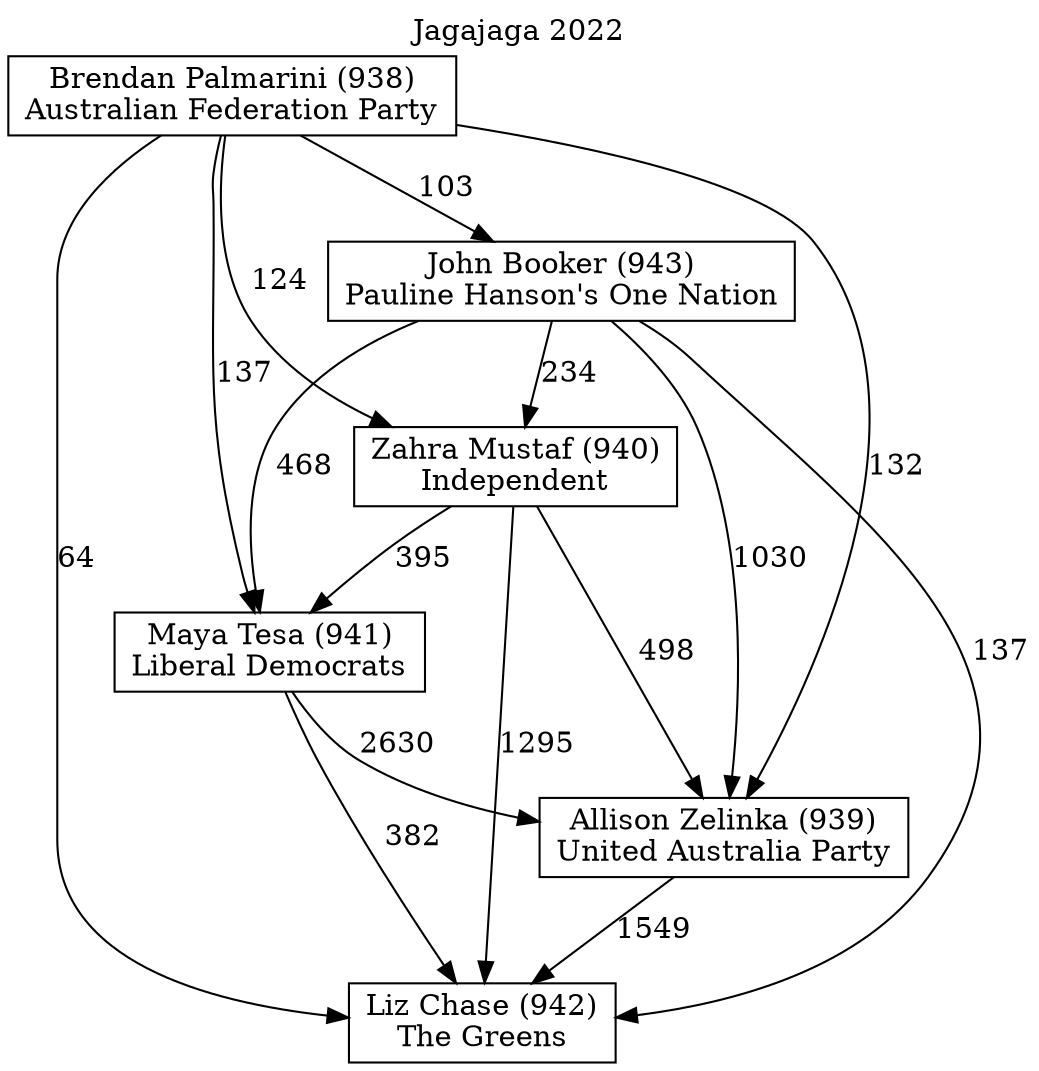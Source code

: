 // House preference flow
digraph "Liz Chase (942)_Jagajaga_2022" {
	graph [label="Jagajaga 2022" labelloc=t mclimit=10]
	node [shape=box]
	"Zahra Mustaf (940)" [label="Zahra Mustaf (940)
Independent"]
	"Brendan Palmarini (938)" [label="Brendan Palmarini (938)
Australian Federation Party"]
	"Maya Tesa (941)" [label="Maya Tesa (941)
Liberal Democrats"]
	"John Booker (943)" [label="John Booker (943)
Pauline Hanson's One Nation"]
	"Liz Chase (942)" [label="Liz Chase (942)
The Greens"]
	"Allison Zelinka (939)" [label="Allison Zelinka (939)
United Australia Party"]
	"John Booker (943)" -> "Zahra Mustaf (940)" [label=234]
	"Brendan Palmarini (938)" -> "Zahra Mustaf (940)" [label=124]
	"Zahra Mustaf (940)" -> "Allison Zelinka (939)" [label=498]
	"Allison Zelinka (939)" -> "Liz Chase (942)" [label=1549]
	"John Booker (943)" -> "Allison Zelinka (939)" [label=1030]
	"John Booker (943)" -> "Maya Tesa (941)" [label=468]
	"Brendan Palmarini (938)" -> "Maya Tesa (941)" [label=137]
	"Zahra Mustaf (940)" -> "Liz Chase (942)" [label=1295]
	"Zahra Mustaf (940)" -> "Maya Tesa (941)" [label=395]
	"Maya Tesa (941)" -> "Liz Chase (942)" [label=382]
	"Brendan Palmarini (938)" -> "Liz Chase (942)" [label=64]
	"Maya Tesa (941)" -> "Allison Zelinka (939)" [label=2630]
	"Brendan Palmarini (938)" -> "Allison Zelinka (939)" [label=132]
	"Brendan Palmarini (938)" -> "John Booker (943)" [label=103]
	"John Booker (943)" -> "Liz Chase (942)" [label=137]
}
